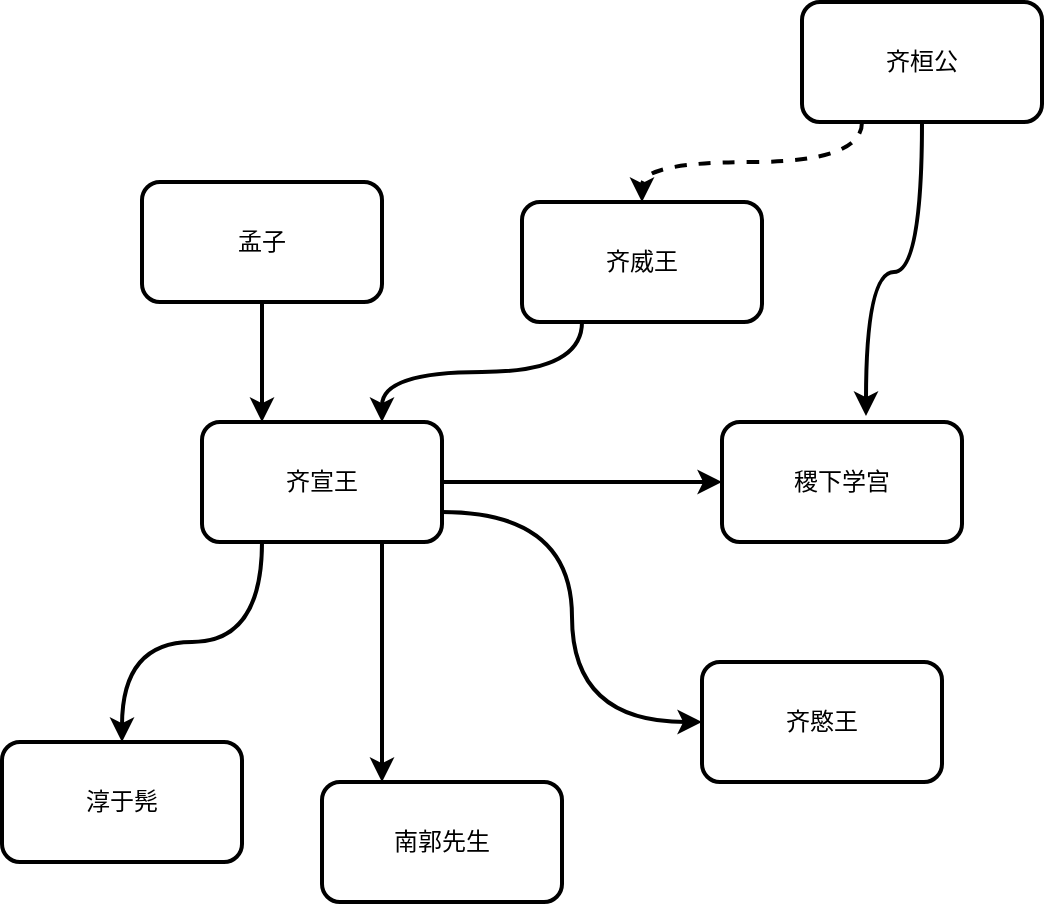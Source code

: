 <mxfile version="10.7.4" type="github"><diagram id="4ajx5ZK6VKg6gkScFO5v" name="Page-1"><mxGraphModel dx="1394" dy="715" grid="1" gridSize="10" guides="1" tooltips="1" connect="1" arrows="1" fold="1" page="1" pageScale="1" pageWidth="827" pageHeight="1169" math="0" shadow="0"><root><mxCell id="0"/><mxCell id="1" parent="0"/><mxCell id="KPXn9mKioH4nHgVyPeRr-12" style="edgeStyle=orthogonalEdgeStyle;curved=1;rounded=0;orthogonalLoop=1;jettySize=auto;html=1;exitX=0.25;exitY=1;exitDx=0;exitDy=0;strokeWidth=2;" edge="1" parent="1" source="KPXn9mKioH4nHgVyPeRr-1" target="KPXn9mKioH4nHgVyPeRr-8"><mxGeometry relative="1" as="geometry"/></mxCell><mxCell id="KPXn9mKioH4nHgVyPeRr-13" style="edgeStyle=orthogonalEdgeStyle;curved=1;rounded=0;orthogonalLoop=1;jettySize=auto;html=1;exitX=0.75;exitY=1;exitDx=0;exitDy=0;entryX=0.25;entryY=0;entryDx=0;entryDy=0;strokeWidth=2;" edge="1" parent="1" source="KPXn9mKioH4nHgVyPeRr-1" target="KPXn9mKioH4nHgVyPeRr-9"><mxGeometry relative="1" as="geometry"/></mxCell><mxCell id="KPXn9mKioH4nHgVyPeRr-14" style="edgeStyle=orthogonalEdgeStyle;curved=1;rounded=0;orthogonalLoop=1;jettySize=auto;html=1;exitX=1;exitY=0.75;exitDx=0;exitDy=0;entryX=0;entryY=0.5;entryDx=0;entryDy=0;strokeWidth=2;" edge="1" parent="1" source="KPXn9mKioH4nHgVyPeRr-1" target="KPXn9mKioH4nHgVyPeRr-10"><mxGeometry relative="1" as="geometry"/></mxCell><mxCell id="KPXn9mKioH4nHgVyPeRr-15" style="edgeStyle=orthogonalEdgeStyle;curved=1;rounded=0;orthogonalLoop=1;jettySize=auto;html=1;exitX=1;exitY=0.5;exitDx=0;exitDy=0;entryX=0;entryY=0.5;entryDx=0;entryDy=0;strokeWidth=2;" edge="1" parent="1" source="KPXn9mKioH4nHgVyPeRr-1" target="KPXn9mKioH4nHgVyPeRr-7"><mxGeometry relative="1" as="geometry"/></mxCell><mxCell id="KPXn9mKioH4nHgVyPeRr-1" value="齐宣王" style="rounded=1;whiteSpace=wrap;html=1;strokeWidth=2;" vertex="1" parent="1"><mxGeometry x="220" y="270" width="120" height="60" as="geometry"/></mxCell><mxCell id="KPXn9mKioH4nHgVyPeRr-11" style="edgeStyle=orthogonalEdgeStyle;curved=1;rounded=0;orthogonalLoop=1;jettySize=auto;html=1;exitX=0.5;exitY=1;exitDx=0;exitDy=0;entryX=0.25;entryY=0;entryDx=0;entryDy=0;strokeWidth=2;" edge="1" parent="1" source="KPXn9mKioH4nHgVyPeRr-2" target="KPXn9mKioH4nHgVyPeRr-1"><mxGeometry relative="1" as="geometry"/></mxCell><mxCell id="KPXn9mKioH4nHgVyPeRr-2" value="孟子" style="rounded=1;whiteSpace=wrap;html=1;strokeWidth=2;" vertex="1" parent="1"><mxGeometry x="190" y="150" width="120" height="60" as="geometry"/></mxCell><mxCell id="KPXn9mKioH4nHgVyPeRr-16" style="edgeStyle=orthogonalEdgeStyle;curved=1;rounded=0;orthogonalLoop=1;jettySize=auto;html=1;exitX=0.25;exitY=1;exitDx=0;exitDy=0;entryX=0.75;entryY=0;entryDx=0;entryDy=0;strokeWidth=2;" edge="1" parent="1" source="KPXn9mKioH4nHgVyPeRr-3" target="KPXn9mKioH4nHgVyPeRr-1"><mxGeometry relative="1" as="geometry"/></mxCell><mxCell id="KPXn9mKioH4nHgVyPeRr-3" value="齐威王" style="rounded=1;whiteSpace=wrap;html=1;strokeWidth=2;" vertex="1" parent="1"><mxGeometry x="380" y="160" width="120" height="60" as="geometry"/></mxCell><mxCell id="KPXn9mKioH4nHgVyPeRr-5" style="edgeStyle=orthogonalEdgeStyle;rounded=0;orthogonalLoop=1;jettySize=auto;html=1;exitX=0.25;exitY=1;exitDx=0;exitDy=0;strokeWidth=2;curved=1;dashed=1;" edge="1" parent="1" source="KPXn9mKioH4nHgVyPeRr-4" target="KPXn9mKioH4nHgVyPeRr-3"><mxGeometry relative="1" as="geometry"/></mxCell><mxCell id="KPXn9mKioH4nHgVyPeRr-6" style="edgeStyle=orthogonalEdgeStyle;curved=1;rounded=0;orthogonalLoop=1;jettySize=auto;html=1;exitX=0.5;exitY=1;exitDx=0;exitDy=0;strokeWidth=2;entryX=0.6;entryY=-0.05;entryDx=0;entryDy=0;entryPerimeter=0;" edge="1" parent="1" source="KPXn9mKioH4nHgVyPeRr-4" target="KPXn9mKioH4nHgVyPeRr-7"><mxGeometry relative="1" as="geometry"><mxPoint x="550" y="270" as="targetPoint"/></mxGeometry></mxCell><mxCell id="KPXn9mKioH4nHgVyPeRr-4" value="齐桓公" style="rounded=1;whiteSpace=wrap;html=1;strokeWidth=2;" vertex="1" parent="1"><mxGeometry x="520" y="60" width="120" height="60" as="geometry"/></mxCell><mxCell id="KPXn9mKioH4nHgVyPeRr-7" value="稷下学宫" style="rounded=1;whiteSpace=wrap;html=1;strokeWidth=2;" vertex="1" parent="1"><mxGeometry x="480" y="270" width="120" height="60" as="geometry"/></mxCell><mxCell id="KPXn9mKioH4nHgVyPeRr-8" value="&lt;span&gt;淳于髡&lt;/span&gt;" style="rounded=1;whiteSpace=wrap;html=1;strokeWidth=2;" vertex="1" parent="1"><mxGeometry x="120" y="430" width="120" height="60" as="geometry"/></mxCell><mxCell id="KPXn9mKioH4nHgVyPeRr-9" value="&lt;span&gt;南郭先生&lt;/span&gt;&lt;br&gt;" style="rounded=1;whiteSpace=wrap;html=1;strokeWidth=2;" vertex="1" parent="1"><mxGeometry x="280" y="450" width="120" height="60" as="geometry"/></mxCell><mxCell id="KPXn9mKioH4nHgVyPeRr-10" value="&lt;span&gt;齐愍王&lt;/span&gt;&lt;br&gt;" style="rounded=1;whiteSpace=wrap;html=1;strokeWidth=2;" vertex="1" parent="1"><mxGeometry x="470" y="390" width="120" height="60" as="geometry"/></mxCell></root></mxGraphModel></diagram></mxfile>